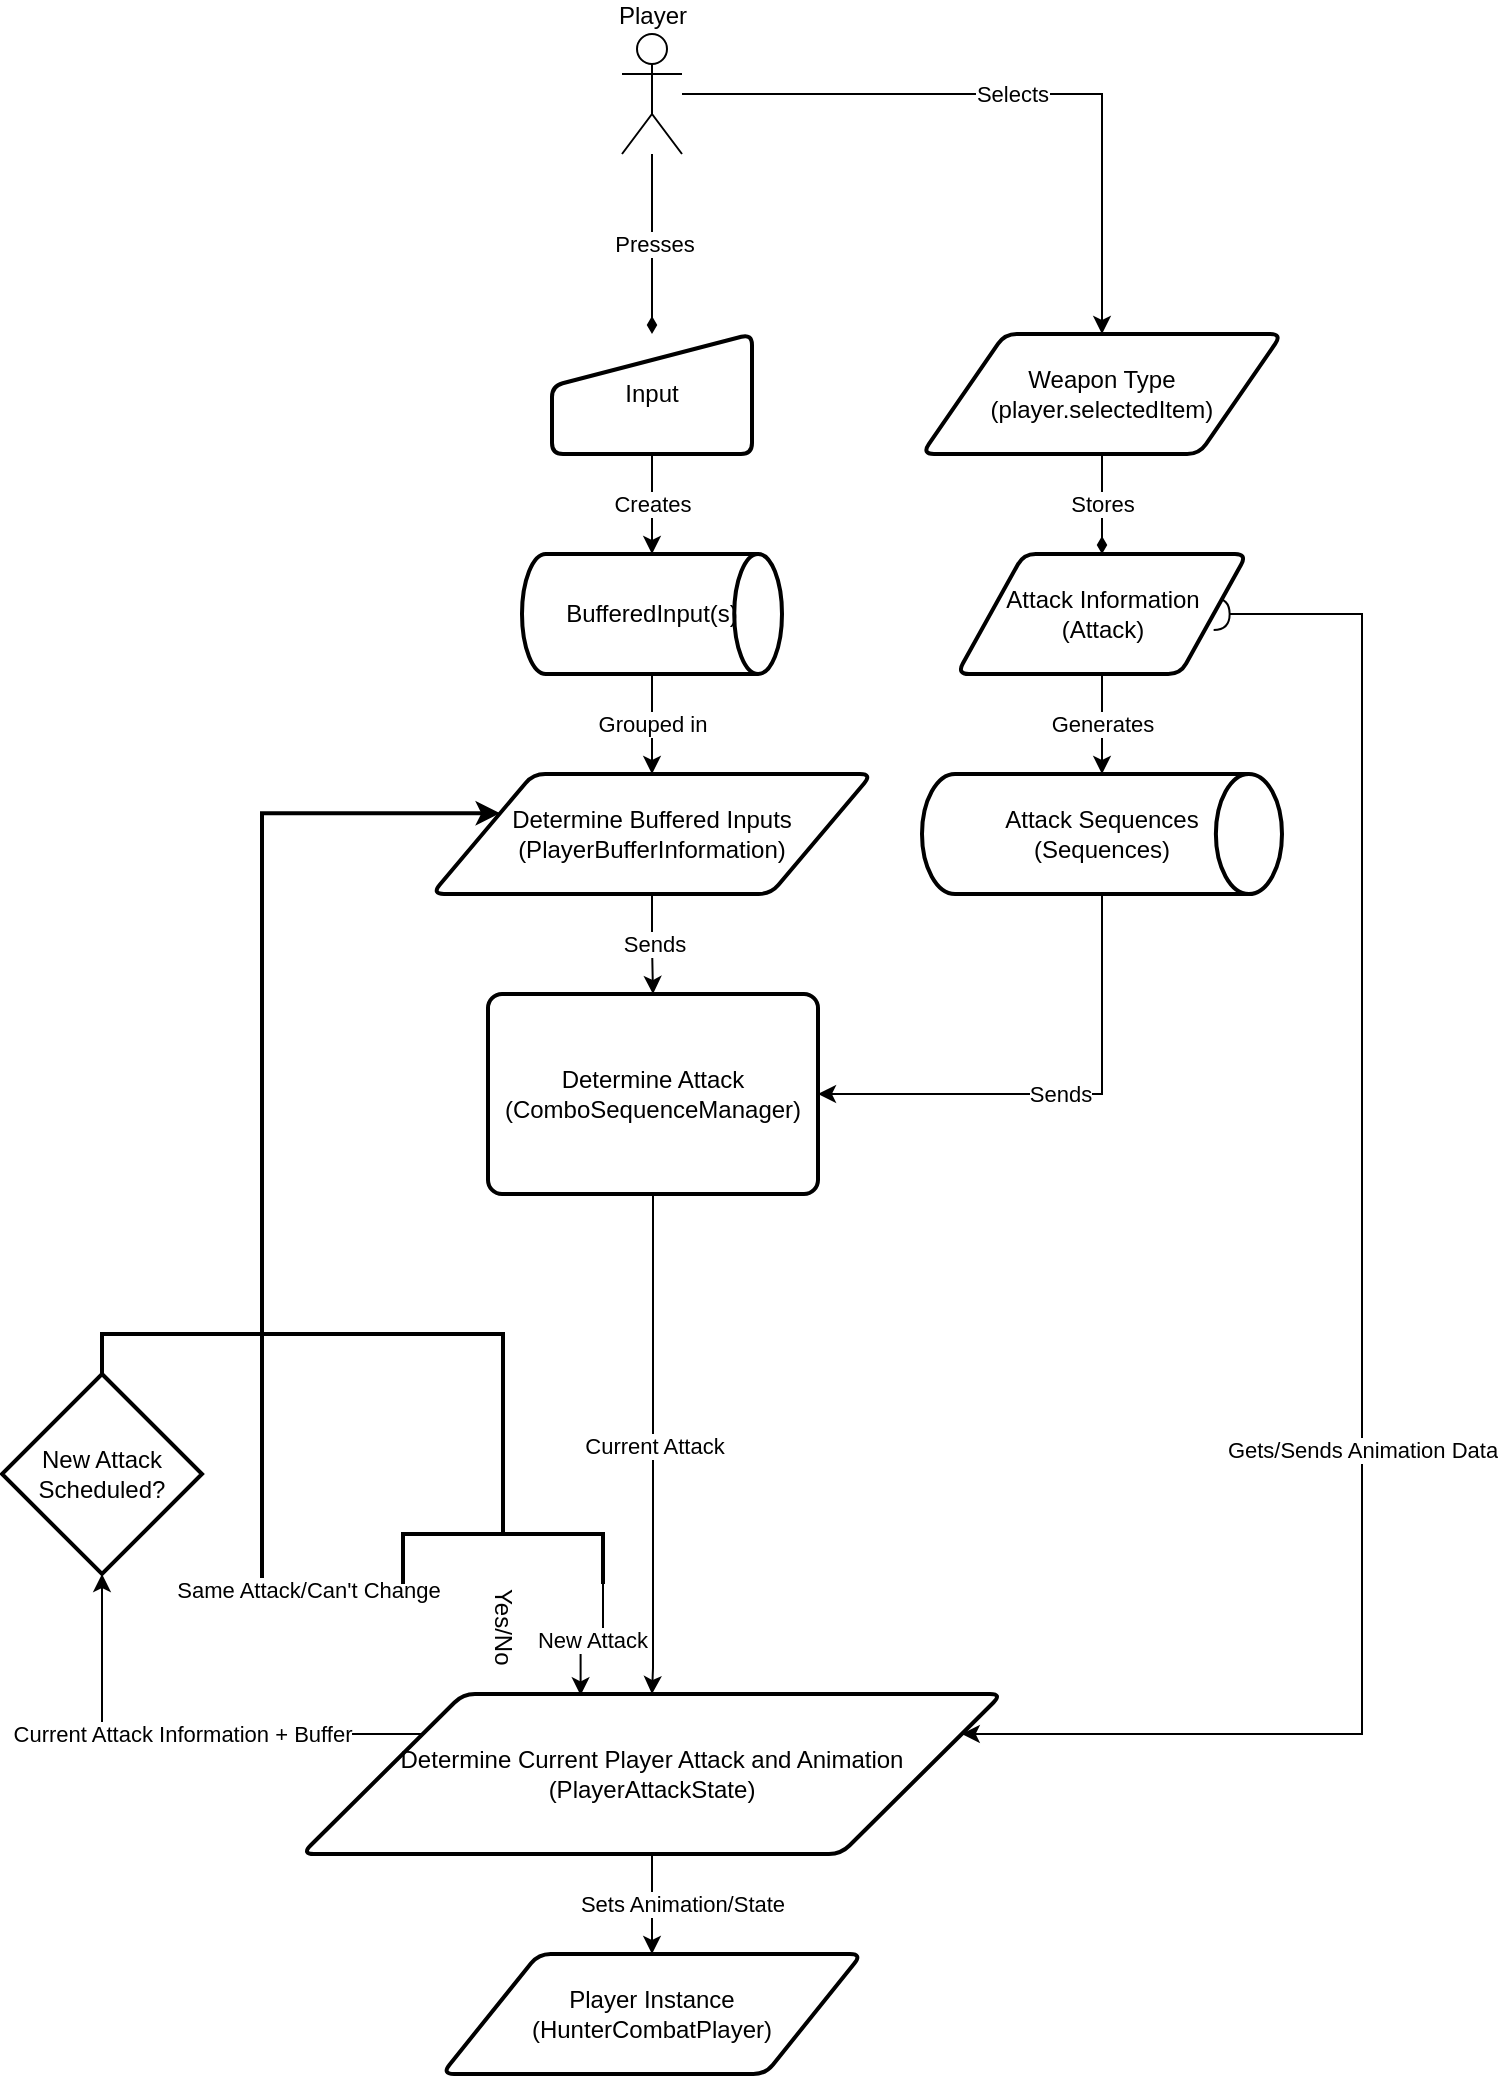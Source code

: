 <mxfile version="14.1.8" type="device"><diagram id="UyXl4t8kCccTHeGMWQIS" name="Page-1"><mxGraphModel dx="989" dy="730" grid="1" gridSize="10" guides="1" tooltips="1" connect="1" arrows="1" fold="1" page="1" pageScale="1" pageWidth="850" pageHeight="1100" math="0" shadow="0"><root><mxCell id="0"/><mxCell id="1" parent="0"/><mxCell id="UzTUSoBMRouSCwVCAfXn-3" value="Presses" style="edgeStyle=orthogonalEdgeStyle;rounded=0;orthogonalLoop=1;jettySize=auto;html=1;entryX=0.5;entryY=0;entryDx=0;entryDy=0;endArrow=diamondThin;endFill=1;" parent="1" source="UzTUSoBMRouSCwVCAfXn-1" edge="1"><mxGeometry relative="1" as="geometry"><mxPoint x="425" y="170" as="targetPoint"/></mxGeometry></mxCell><mxCell id="UzTUSoBMRouSCwVCAfXn-6" value="Selects" style="edgeStyle=orthogonalEdgeStyle;rounded=0;orthogonalLoop=1;jettySize=auto;html=1;entryX=0.5;entryY=0;entryDx=0;entryDy=0;" parent="1" source="UzTUSoBMRouSCwVCAfXn-1" target="UzTUSoBMRouSCwVCAfXn-5" edge="1"><mxGeometry relative="1" as="geometry"/></mxCell><mxCell id="UzTUSoBMRouSCwVCAfXn-1" value="Player" style="shape=umlActor;verticalLabelPosition=top;verticalAlign=bottom;html=1;outlineConnect=0;labelPosition=center;align=center;" parent="1" vertex="1"><mxGeometry x="410" y="20" width="30" height="60" as="geometry"/></mxCell><mxCell id="UzTUSoBMRouSCwVCAfXn-12" value="Creates" style="edgeStyle=orthogonalEdgeStyle;rounded=0;orthogonalLoop=1;jettySize=auto;html=1;entryX=0.5;entryY=0;entryDx=0;entryDy=0;" parent="1" source="UzTUSoBMRouSCwVCAfXn-4" target="UzTUSoBMRouSCwVCAfXn-9" edge="1"><mxGeometry relative="1" as="geometry"/></mxCell><mxCell id="UzTUSoBMRouSCwVCAfXn-4" value="Input" style="html=1;strokeWidth=2;shape=manualInput;whiteSpace=wrap;rounded=1;size=26;arcSize=11;" parent="1" vertex="1"><mxGeometry x="375" y="170" width="100" height="60" as="geometry"/></mxCell><mxCell id="UzTUSoBMRouSCwVCAfXn-8" value="Stores" style="edgeStyle=orthogonalEdgeStyle;rounded=0;orthogonalLoop=1;jettySize=auto;html=1;entryX=0.5;entryY=0;entryDx=0;entryDy=0;endArrow=diamondThin;endFill=1;" parent="1" source="UzTUSoBMRouSCwVCAfXn-5" target="UzTUSoBMRouSCwVCAfXn-18" edge="1"><mxGeometry relative="1" as="geometry"><mxPoint x="650" y="290" as="targetPoint"/></mxGeometry></mxCell><mxCell id="UzTUSoBMRouSCwVCAfXn-5" value="Weapon Type&lt;br&gt;(player.selectedItem)" style="shape=parallelogram;html=1;strokeWidth=2;perimeter=parallelogramPerimeter;whiteSpace=wrap;rounded=1;arcSize=12;size=0.23;" parent="1" vertex="1"><mxGeometry x="560" y="170" width="180" height="60" as="geometry"/></mxCell><mxCell id="UzTUSoBMRouSCwVCAfXn-11" value="Sends" style="edgeStyle=orthogonalEdgeStyle;rounded=0;orthogonalLoop=1;jettySize=auto;html=1;entryX=1;entryY=0.5;entryDx=0;entryDy=0;" parent="1" source="UzTUSoBMRouSCwVCAfXn-7" target="UzTUSoBMRouSCwVCAfXn-10" edge="1"><mxGeometry relative="1" as="geometry"><mxPoint x="650" y="560" as="targetPoint"/><Array as="points"><mxPoint x="650" y="550"/></Array></mxGeometry></mxCell><mxCell id="UzTUSoBMRouSCwVCAfXn-7" value="Attack Sequences&lt;br&gt;(Sequences)" style="strokeWidth=2;html=1;shape=mxgraph.flowchart.direct_data;whiteSpace=wrap;" parent="1" vertex="1"><mxGeometry x="560" y="390" width="180" height="60" as="geometry"/></mxCell><mxCell id="UzTUSoBMRouSCwVCAfXn-16" value="Grouped in" style="edgeStyle=orthogonalEdgeStyle;rounded=0;orthogonalLoop=1;jettySize=auto;html=1;entryX=0.5;entryY=0;entryDx=0;entryDy=0;" parent="1" source="UzTUSoBMRouSCwVCAfXn-9" target="UzTUSoBMRouSCwVCAfXn-15" edge="1"><mxGeometry relative="1" as="geometry"/></mxCell><mxCell id="UzTUSoBMRouSCwVCAfXn-9" value="BufferedInput(s)" style="strokeWidth=2;html=1;shape=mxgraph.flowchart.direct_data;whiteSpace=wrap;fontFamily=Helvetica;fontSize=12;fontColor=#000000;align=center;strokeColor=#000000;fillColor=#ffffff;" parent="1" vertex="1"><mxGeometry x="360" y="280" width="130" height="60" as="geometry"/></mxCell><mxCell id="UzTUSoBMRouSCwVCAfXn-13" value="Current Attack" style="edgeStyle=orthogonalEdgeStyle;rounded=0;orthogonalLoop=1;jettySize=auto;html=1;exitX=0.5;exitY=1;exitDx=0;exitDy=0;entryX=0.5;entryY=0;entryDx=0;entryDy=0;" parent="1" source="UzTUSoBMRouSCwVCAfXn-10" target="UzTUSoBMRouSCwVCAfXn-14" edge="1"><mxGeometry relative="1" as="geometry"><mxPoint x="425.5" y="740" as="targetPoint"/><mxPoint x="425.5" y="690" as="sourcePoint"/><Array as="points"><mxPoint x="426" y="837"/></Array></mxGeometry></mxCell><mxCell id="UzTUSoBMRouSCwVCAfXn-10" value="Determine Attack&lt;br&gt;(ComboSequenceManager)" style="rounded=1;whiteSpace=wrap;html=1;absoluteArcSize=1;arcSize=14;strokeWidth=2;" parent="1" vertex="1"><mxGeometry x="343" y="500" width="165" height="100" as="geometry"/></mxCell><mxCell id="UzTUSoBMRouSCwVCAfXn-19" value="Gets/Sends Animation Data" style="edgeStyle=orthogonalEdgeStyle;rounded=0;orthogonalLoop=1;jettySize=auto;html=1;entryX=1;entryY=0.5;entryDx=0;entryDy=0;startArrow=classic;startFill=1;endArrow=halfCircle;endFill=0;" parent="1" source="UzTUSoBMRouSCwVCAfXn-14" target="UzTUSoBMRouSCwVCAfXn-18" edge="1"><mxGeometry x="-0.179" relative="1" as="geometry"><Array as="points"><mxPoint x="780" y="870"/><mxPoint x="780" y="310"/></Array><mxPoint as="offset"/></mxGeometry></mxCell><mxCell id="UzTUSoBMRouSCwVCAfXn-21" value="Sets Animation/State" style="edgeStyle=orthogonalEdgeStyle;rounded=0;orthogonalLoop=1;jettySize=auto;html=1;entryX=0.5;entryY=0;entryDx=0;entryDy=0;" parent="1" source="UzTUSoBMRouSCwVCAfXn-14" target="UzTUSoBMRouSCwVCAfXn-20" edge="1"><mxGeometry y="15" relative="1" as="geometry"><Array as="points"><mxPoint x="425" y="940"/><mxPoint x="425" y="940"/></Array><mxPoint as="offset"/></mxGeometry></mxCell><mxCell id="EFBXGxDNkhkpZVRvokWI-3" value="Current Attack Information + Buffer" style="edgeStyle=orthogonalEdgeStyle;rounded=0;orthogonalLoop=1;jettySize=auto;html=1;startArrow=none;startFill=0;endArrow=classic;endFill=1;entryX=0.5;entryY=1;entryDx=0;entryDy=0;entryPerimeter=0;" edge="1" parent="1" source="UzTUSoBMRouSCwVCAfXn-14" target="N3lS1sZ4nOtNhwNfVB4f-3"><mxGeometry relative="1" as="geometry"><mxPoint x="200" y="840" as="targetPoint"/><Array as="points"><mxPoint x="150" y="870"/></Array></mxGeometry></mxCell><mxCell id="UzTUSoBMRouSCwVCAfXn-14" value="Determine Current Player Attack and Animation&lt;br&gt;(PlayerAttackState)" style="shape=parallelogram;html=1;strokeWidth=2;perimeter=parallelogramPerimeter;whiteSpace=wrap;rounded=1;arcSize=12;size=0.23;" parent="1" vertex="1"><mxGeometry x="250" y="850" width="350" height="80" as="geometry"/></mxCell><mxCell id="UzTUSoBMRouSCwVCAfXn-17" value="Sends" style="edgeStyle=orthogonalEdgeStyle;rounded=0;orthogonalLoop=1;jettySize=auto;html=1;entryX=0.5;entryY=0;entryDx=0;entryDy=0;" parent="1" source="UzTUSoBMRouSCwVCAfXn-15" target="UzTUSoBMRouSCwVCAfXn-10" edge="1"><mxGeometry relative="1" as="geometry"/></mxCell><mxCell id="UzTUSoBMRouSCwVCAfXn-15" value="Determine Buffered Inputs&lt;br&gt;(PlayerBufferInformation)" style="shape=parallelogram;html=1;strokeWidth=2;perimeter=parallelogramPerimeter;whiteSpace=wrap;rounded=1;arcSize=12;size=0.23;" parent="1" vertex="1"><mxGeometry x="315" y="390" width="220" height="60" as="geometry"/></mxCell><mxCell id="EFBXGxDNkhkpZVRvokWI-1" value="Generates" style="edgeStyle=orthogonalEdgeStyle;rounded=0;orthogonalLoop=1;jettySize=auto;html=1;entryX=0.5;entryY=0;entryDx=0;entryDy=0;entryPerimeter=0;startArrow=none;startFill=0;endArrow=classic;endFill=1;" edge="1" parent="1" source="UzTUSoBMRouSCwVCAfXn-18" target="UzTUSoBMRouSCwVCAfXn-7"><mxGeometry relative="1" as="geometry"/></mxCell><mxCell id="UzTUSoBMRouSCwVCAfXn-18" value="Attack Information&lt;br&gt;(Attack)" style="shape=parallelogram;html=1;strokeWidth=2;perimeter=parallelogramPerimeter;whiteSpace=wrap;rounded=1;arcSize=12;size=0.23;" parent="1" vertex="1"><mxGeometry x="577.5" y="280" width="145" height="60" as="geometry"/></mxCell><mxCell id="UzTUSoBMRouSCwVCAfXn-20" value="Player Instance&lt;br&gt;(HunterCombatPlayer)" style="shape=parallelogram;html=1;strokeWidth=2;perimeter=parallelogramPerimeter;whiteSpace=wrap;rounded=1;arcSize=12;size=0.23;" parent="1" vertex="1"><mxGeometry x="320" y="980" width="210" height="60" as="geometry"/></mxCell><mxCell id="N3lS1sZ4nOtNhwNfVB4f-3" value="New Attack Scheduled?" style="strokeWidth=2;html=1;shape=mxgraph.flowchart.decision;whiteSpace=wrap;" parent="1" vertex="1"><mxGeometry x="100" y="690" width="100" height="100" as="geometry"/></mxCell><mxCell id="N3lS1sZ4nOtNhwNfVB4f-5" style="edgeStyle=orthogonalEdgeStyle;rounded=0;orthogonalLoop=1;jettySize=auto;html=1;exitX=0;exitY=0.5;exitDx=0;exitDy=0;exitPerimeter=0;entryX=0.5;entryY=0;entryDx=0;entryDy=0;entryPerimeter=0;endArrow=none;endFill=0;strokeWidth=2;" parent="1" source="N3lS1sZ4nOtNhwNfVB4f-4" target="N3lS1sZ4nOtNhwNfVB4f-3" edge="1"><mxGeometry relative="1" as="geometry"/></mxCell><mxCell id="N3lS1sZ4nOtNhwNfVB4f-7" style="edgeStyle=orthogonalEdgeStyle;rounded=0;orthogonalLoop=1;jettySize=auto;html=1;endArrow=classic;endFill=1;strokeWidth=2;entryX=0;entryY=0.25;entryDx=0;entryDy=0;exitX=1;exitY=1;exitDx=0;exitDy=0;exitPerimeter=0;" parent="1" source="N3lS1sZ4nOtNhwNfVB4f-4" target="UzTUSoBMRouSCwVCAfXn-15" edge="1"><mxGeometry relative="1" as="geometry"><mxPoint x="210" y="430" as="targetPoint"/><Array as="points"><mxPoint x="230" y="795"/><mxPoint x="230" y="410"/></Array><mxPoint x="270" y="700" as="sourcePoint"/></mxGeometry></mxCell><mxCell id="EFBXGxDNkhkpZVRvokWI-5" value="Same Attack/Can't Change" style="edgeLabel;html=1;align=center;verticalAlign=middle;resizable=0;points=[];" vertex="1" connectable="0" parent="N3lS1sZ4nOtNhwNfVB4f-7"><mxGeometry x="-0.835" y="3" relative="1" as="geometry"><mxPoint as="offset"/></mxGeometry></mxCell><mxCell id="EFBXGxDNkhkpZVRvokWI-4" value="New Attack" style="edgeStyle=orthogonalEdgeStyle;rounded=0;orthogonalLoop=1;jettySize=auto;html=1;exitX=1;exitY=0;exitDx=0;exitDy=0;exitPerimeter=0;entryX=0.398;entryY=0.008;entryDx=0;entryDy=0;entryPerimeter=0;startArrow=none;startFill=0;endArrow=classic;endFill=1;" edge="1" parent="1" source="N3lS1sZ4nOtNhwNfVB4f-4" target="UzTUSoBMRouSCwVCAfXn-14"><mxGeometry relative="1" as="geometry"/></mxCell><mxCell id="N3lS1sZ4nOtNhwNfVB4f-4" value="Yes/No" style="strokeWidth=2;html=1;shape=mxgraph.flowchart.annotation_2;align=left;labelPosition=right;pointerEvents=1;rotation=90;" parent="1" vertex="1"><mxGeometry x="325.5" y="720" width="50" height="100" as="geometry"/></mxCell></root></mxGraphModel></diagram></mxfile>